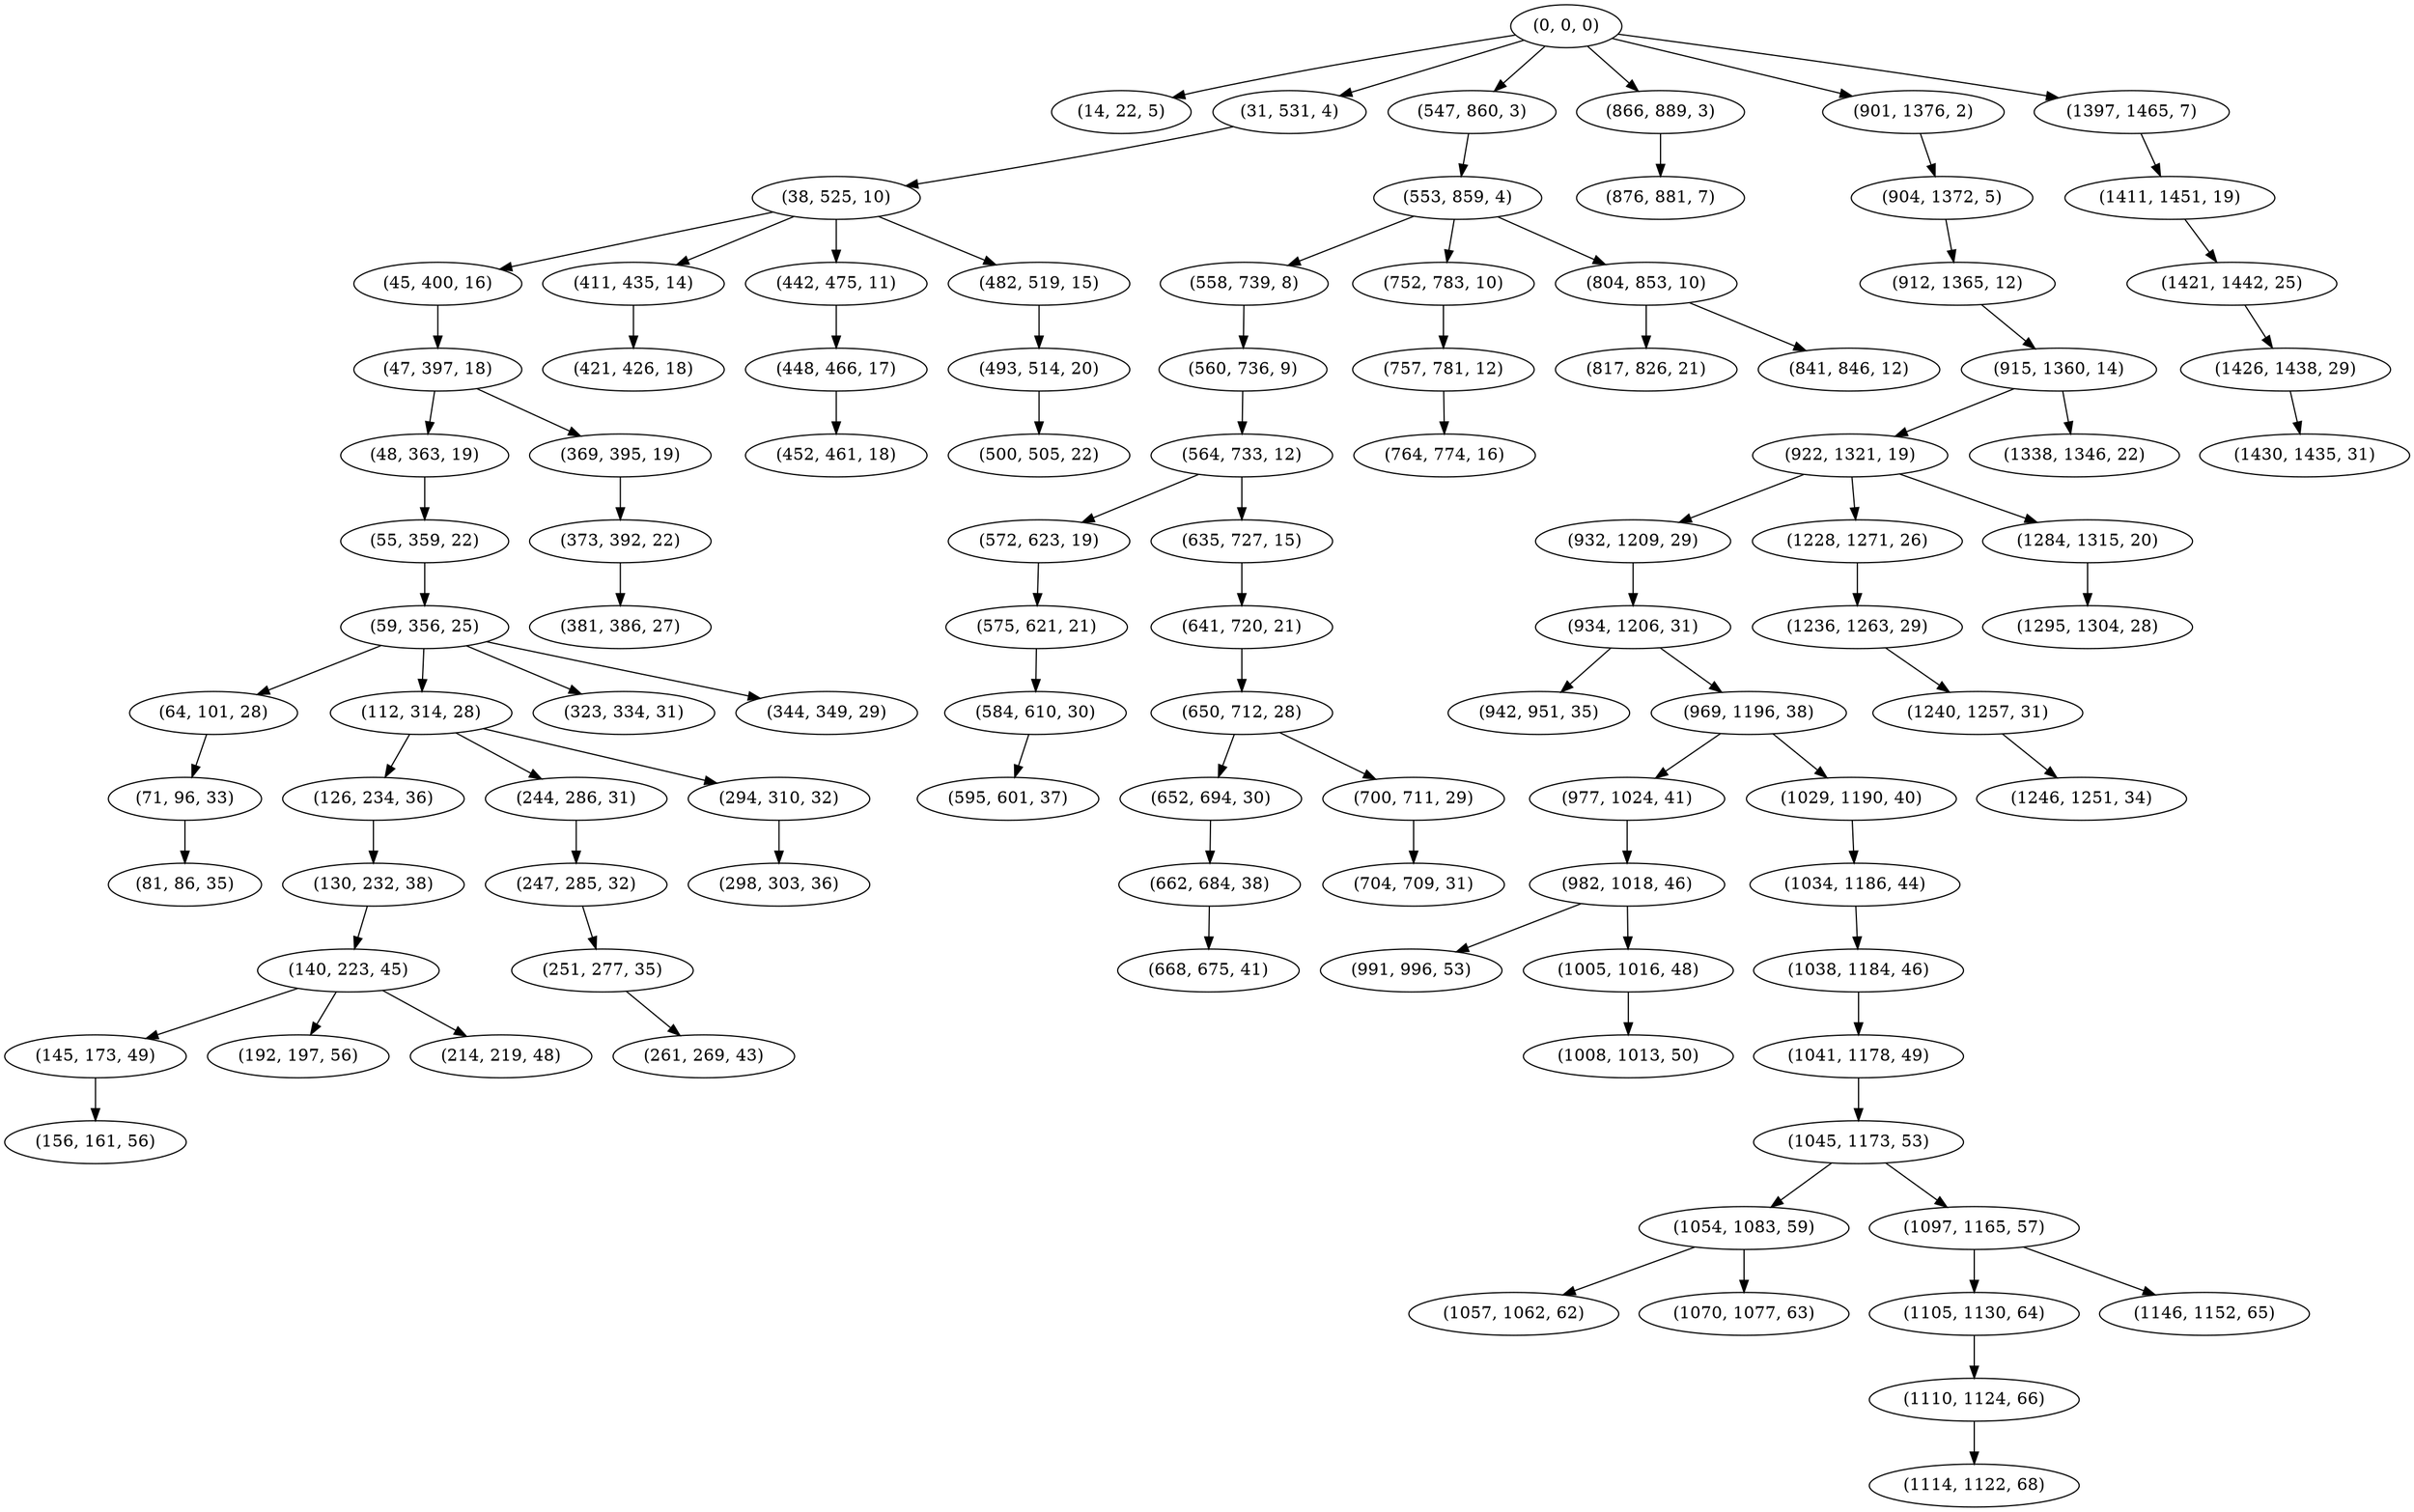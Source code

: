 digraph tree {
    "(0, 0, 0)";
    "(14, 22, 5)";
    "(31, 531, 4)";
    "(38, 525, 10)";
    "(45, 400, 16)";
    "(47, 397, 18)";
    "(48, 363, 19)";
    "(55, 359, 22)";
    "(59, 356, 25)";
    "(64, 101, 28)";
    "(71, 96, 33)";
    "(81, 86, 35)";
    "(112, 314, 28)";
    "(126, 234, 36)";
    "(130, 232, 38)";
    "(140, 223, 45)";
    "(145, 173, 49)";
    "(156, 161, 56)";
    "(192, 197, 56)";
    "(214, 219, 48)";
    "(244, 286, 31)";
    "(247, 285, 32)";
    "(251, 277, 35)";
    "(261, 269, 43)";
    "(294, 310, 32)";
    "(298, 303, 36)";
    "(323, 334, 31)";
    "(344, 349, 29)";
    "(369, 395, 19)";
    "(373, 392, 22)";
    "(381, 386, 27)";
    "(411, 435, 14)";
    "(421, 426, 18)";
    "(442, 475, 11)";
    "(448, 466, 17)";
    "(452, 461, 18)";
    "(482, 519, 15)";
    "(493, 514, 20)";
    "(500, 505, 22)";
    "(547, 860, 3)";
    "(553, 859, 4)";
    "(558, 739, 8)";
    "(560, 736, 9)";
    "(564, 733, 12)";
    "(572, 623, 19)";
    "(575, 621, 21)";
    "(584, 610, 30)";
    "(595, 601, 37)";
    "(635, 727, 15)";
    "(641, 720, 21)";
    "(650, 712, 28)";
    "(652, 694, 30)";
    "(662, 684, 38)";
    "(668, 675, 41)";
    "(700, 711, 29)";
    "(704, 709, 31)";
    "(752, 783, 10)";
    "(757, 781, 12)";
    "(764, 774, 16)";
    "(804, 853, 10)";
    "(817, 826, 21)";
    "(841, 846, 12)";
    "(866, 889, 3)";
    "(876, 881, 7)";
    "(901, 1376, 2)";
    "(904, 1372, 5)";
    "(912, 1365, 12)";
    "(915, 1360, 14)";
    "(922, 1321, 19)";
    "(932, 1209, 29)";
    "(934, 1206, 31)";
    "(942, 951, 35)";
    "(969, 1196, 38)";
    "(977, 1024, 41)";
    "(982, 1018, 46)";
    "(991, 996, 53)";
    "(1005, 1016, 48)";
    "(1008, 1013, 50)";
    "(1029, 1190, 40)";
    "(1034, 1186, 44)";
    "(1038, 1184, 46)";
    "(1041, 1178, 49)";
    "(1045, 1173, 53)";
    "(1054, 1083, 59)";
    "(1057, 1062, 62)";
    "(1070, 1077, 63)";
    "(1097, 1165, 57)";
    "(1105, 1130, 64)";
    "(1110, 1124, 66)";
    "(1114, 1122, 68)";
    "(1146, 1152, 65)";
    "(1228, 1271, 26)";
    "(1236, 1263, 29)";
    "(1240, 1257, 31)";
    "(1246, 1251, 34)";
    "(1284, 1315, 20)";
    "(1295, 1304, 28)";
    "(1338, 1346, 22)";
    "(1397, 1465, 7)";
    "(1411, 1451, 19)";
    "(1421, 1442, 25)";
    "(1426, 1438, 29)";
    "(1430, 1435, 31)";
    "(0, 0, 0)" -> "(14, 22, 5)";
    "(0, 0, 0)" -> "(31, 531, 4)";
    "(0, 0, 0)" -> "(547, 860, 3)";
    "(0, 0, 0)" -> "(866, 889, 3)";
    "(0, 0, 0)" -> "(901, 1376, 2)";
    "(0, 0, 0)" -> "(1397, 1465, 7)";
    "(31, 531, 4)" -> "(38, 525, 10)";
    "(38, 525, 10)" -> "(45, 400, 16)";
    "(38, 525, 10)" -> "(411, 435, 14)";
    "(38, 525, 10)" -> "(442, 475, 11)";
    "(38, 525, 10)" -> "(482, 519, 15)";
    "(45, 400, 16)" -> "(47, 397, 18)";
    "(47, 397, 18)" -> "(48, 363, 19)";
    "(47, 397, 18)" -> "(369, 395, 19)";
    "(48, 363, 19)" -> "(55, 359, 22)";
    "(55, 359, 22)" -> "(59, 356, 25)";
    "(59, 356, 25)" -> "(64, 101, 28)";
    "(59, 356, 25)" -> "(112, 314, 28)";
    "(59, 356, 25)" -> "(323, 334, 31)";
    "(59, 356, 25)" -> "(344, 349, 29)";
    "(64, 101, 28)" -> "(71, 96, 33)";
    "(71, 96, 33)" -> "(81, 86, 35)";
    "(112, 314, 28)" -> "(126, 234, 36)";
    "(112, 314, 28)" -> "(244, 286, 31)";
    "(112, 314, 28)" -> "(294, 310, 32)";
    "(126, 234, 36)" -> "(130, 232, 38)";
    "(130, 232, 38)" -> "(140, 223, 45)";
    "(140, 223, 45)" -> "(145, 173, 49)";
    "(140, 223, 45)" -> "(192, 197, 56)";
    "(140, 223, 45)" -> "(214, 219, 48)";
    "(145, 173, 49)" -> "(156, 161, 56)";
    "(244, 286, 31)" -> "(247, 285, 32)";
    "(247, 285, 32)" -> "(251, 277, 35)";
    "(251, 277, 35)" -> "(261, 269, 43)";
    "(294, 310, 32)" -> "(298, 303, 36)";
    "(369, 395, 19)" -> "(373, 392, 22)";
    "(373, 392, 22)" -> "(381, 386, 27)";
    "(411, 435, 14)" -> "(421, 426, 18)";
    "(442, 475, 11)" -> "(448, 466, 17)";
    "(448, 466, 17)" -> "(452, 461, 18)";
    "(482, 519, 15)" -> "(493, 514, 20)";
    "(493, 514, 20)" -> "(500, 505, 22)";
    "(547, 860, 3)" -> "(553, 859, 4)";
    "(553, 859, 4)" -> "(558, 739, 8)";
    "(553, 859, 4)" -> "(752, 783, 10)";
    "(553, 859, 4)" -> "(804, 853, 10)";
    "(558, 739, 8)" -> "(560, 736, 9)";
    "(560, 736, 9)" -> "(564, 733, 12)";
    "(564, 733, 12)" -> "(572, 623, 19)";
    "(564, 733, 12)" -> "(635, 727, 15)";
    "(572, 623, 19)" -> "(575, 621, 21)";
    "(575, 621, 21)" -> "(584, 610, 30)";
    "(584, 610, 30)" -> "(595, 601, 37)";
    "(635, 727, 15)" -> "(641, 720, 21)";
    "(641, 720, 21)" -> "(650, 712, 28)";
    "(650, 712, 28)" -> "(652, 694, 30)";
    "(650, 712, 28)" -> "(700, 711, 29)";
    "(652, 694, 30)" -> "(662, 684, 38)";
    "(662, 684, 38)" -> "(668, 675, 41)";
    "(700, 711, 29)" -> "(704, 709, 31)";
    "(752, 783, 10)" -> "(757, 781, 12)";
    "(757, 781, 12)" -> "(764, 774, 16)";
    "(804, 853, 10)" -> "(817, 826, 21)";
    "(804, 853, 10)" -> "(841, 846, 12)";
    "(866, 889, 3)" -> "(876, 881, 7)";
    "(901, 1376, 2)" -> "(904, 1372, 5)";
    "(904, 1372, 5)" -> "(912, 1365, 12)";
    "(912, 1365, 12)" -> "(915, 1360, 14)";
    "(915, 1360, 14)" -> "(922, 1321, 19)";
    "(915, 1360, 14)" -> "(1338, 1346, 22)";
    "(922, 1321, 19)" -> "(932, 1209, 29)";
    "(922, 1321, 19)" -> "(1228, 1271, 26)";
    "(922, 1321, 19)" -> "(1284, 1315, 20)";
    "(932, 1209, 29)" -> "(934, 1206, 31)";
    "(934, 1206, 31)" -> "(942, 951, 35)";
    "(934, 1206, 31)" -> "(969, 1196, 38)";
    "(969, 1196, 38)" -> "(977, 1024, 41)";
    "(969, 1196, 38)" -> "(1029, 1190, 40)";
    "(977, 1024, 41)" -> "(982, 1018, 46)";
    "(982, 1018, 46)" -> "(991, 996, 53)";
    "(982, 1018, 46)" -> "(1005, 1016, 48)";
    "(1005, 1016, 48)" -> "(1008, 1013, 50)";
    "(1029, 1190, 40)" -> "(1034, 1186, 44)";
    "(1034, 1186, 44)" -> "(1038, 1184, 46)";
    "(1038, 1184, 46)" -> "(1041, 1178, 49)";
    "(1041, 1178, 49)" -> "(1045, 1173, 53)";
    "(1045, 1173, 53)" -> "(1054, 1083, 59)";
    "(1045, 1173, 53)" -> "(1097, 1165, 57)";
    "(1054, 1083, 59)" -> "(1057, 1062, 62)";
    "(1054, 1083, 59)" -> "(1070, 1077, 63)";
    "(1097, 1165, 57)" -> "(1105, 1130, 64)";
    "(1097, 1165, 57)" -> "(1146, 1152, 65)";
    "(1105, 1130, 64)" -> "(1110, 1124, 66)";
    "(1110, 1124, 66)" -> "(1114, 1122, 68)";
    "(1228, 1271, 26)" -> "(1236, 1263, 29)";
    "(1236, 1263, 29)" -> "(1240, 1257, 31)";
    "(1240, 1257, 31)" -> "(1246, 1251, 34)";
    "(1284, 1315, 20)" -> "(1295, 1304, 28)";
    "(1397, 1465, 7)" -> "(1411, 1451, 19)";
    "(1411, 1451, 19)" -> "(1421, 1442, 25)";
    "(1421, 1442, 25)" -> "(1426, 1438, 29)";
    "(1426, 1438, 29)" -> "(1430, 1435, 31)";
}

